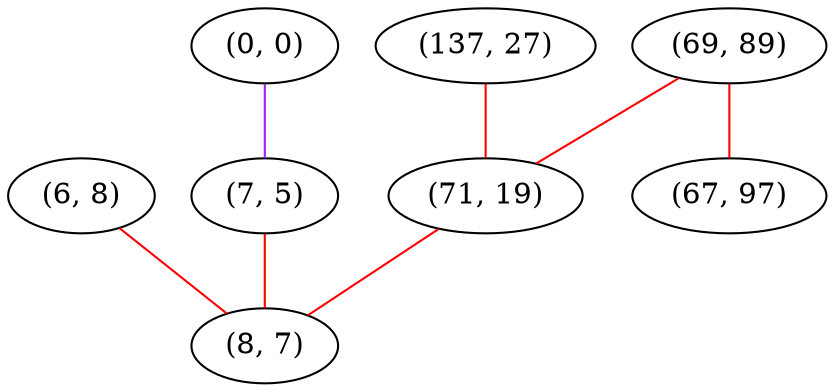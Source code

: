 graph "" {
"(137, 27)";
"(6, 8)";
"(69, 89)";
"(67, 97)";
"(0, 0)";
"(71, 19)";
"(7, 5)";
"(8, 7)";
"(137, 27)" -- "(71, 19)"  [color=red, key=0, weight=1];
"(6, 8)" -- "(8, 7)"  [color=red, key=0, weight=1];
"(69, 89)" -- "(71, 19)"  [color=red, key=0, weight=1];
"(69, 89)" -- "(67, 97)"  [color=red, key=0, weight=1];
"(0, 0)" -- "(7, 5)"  [color=purple, key=0, weight=4];
"(71, 19)" -- "(8, 7)"  [color=red, key=0, weight=1];
"(7, 5)" -- "(8, 7)"  [color=red, key=0, weight=1];
}
